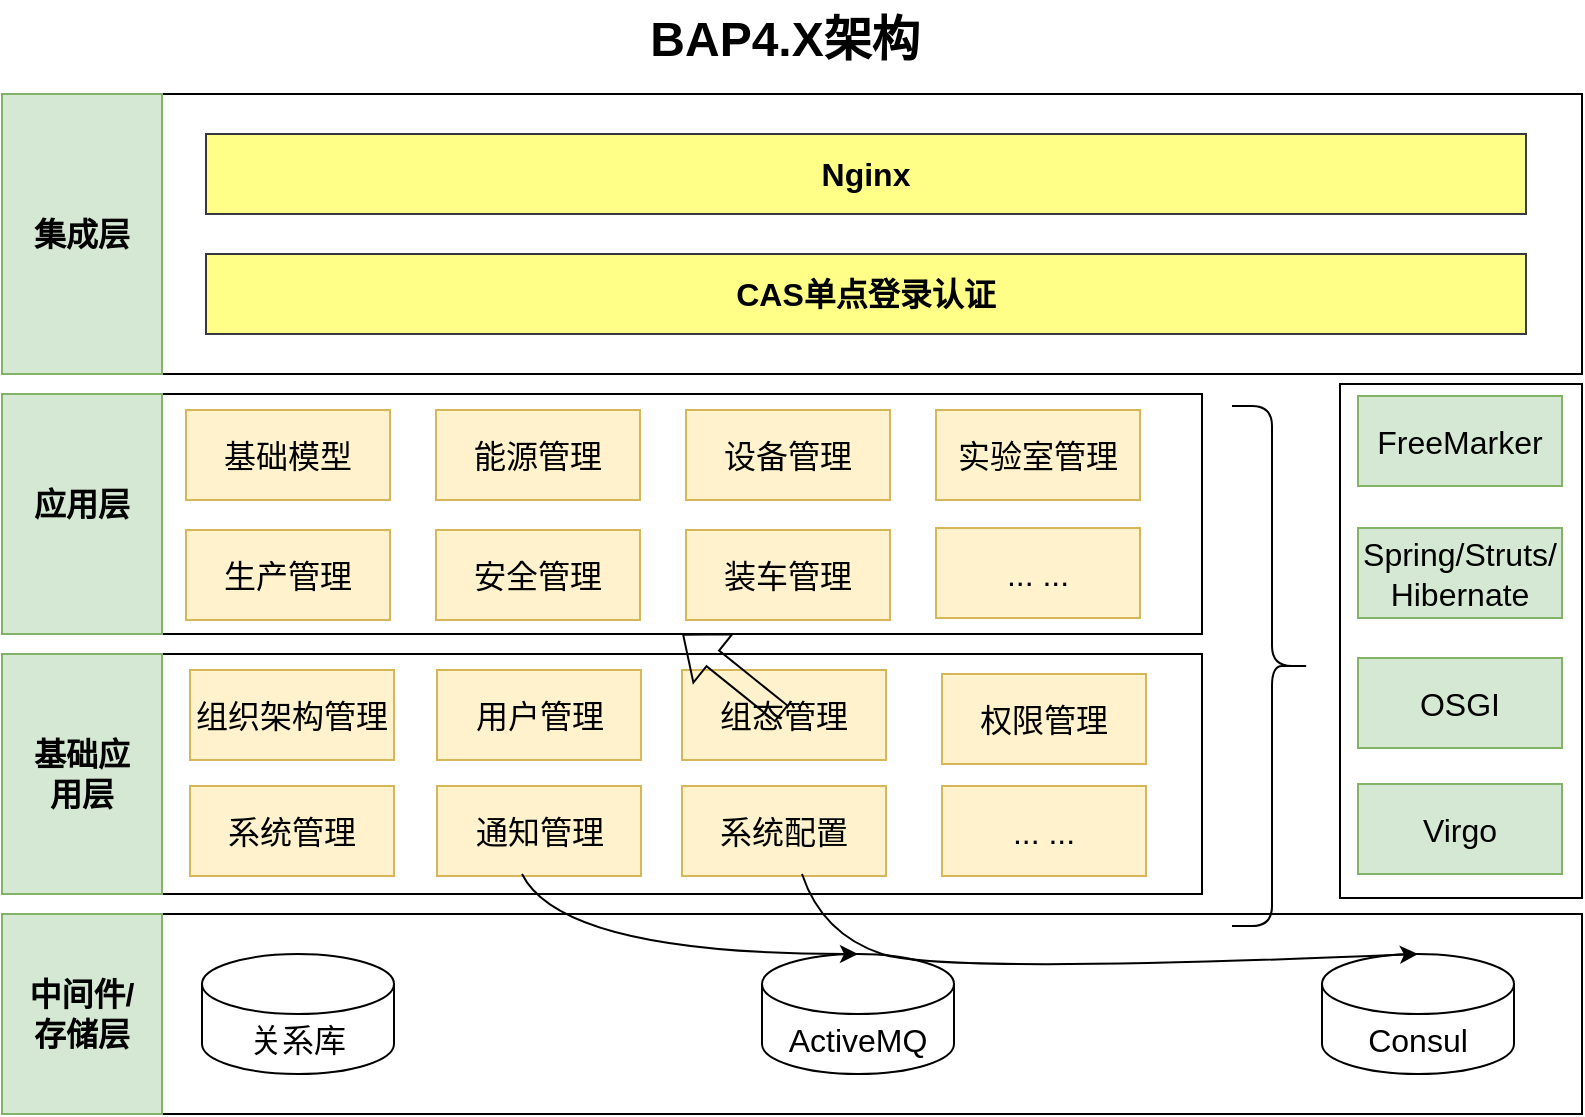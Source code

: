 <mxfile version="21.3.0" type="github">
  <diagram name="第 1 页" id="wIqSUEGo72H45PjjTKhU">
    <mxGraphModel dx="1074" dy="1885" grid="1" gridSize="10" guides="1" tooltips="1" connect="1" arrows="1" fold="1" page="1" pageScale="1" pageWidth="827" pageHeight="1169" math="0" shadow="0">
      <root>
        <mxCell id="0" />
        <mxCell id="1" parent="0" />
        <mxCell id="HUMHVoEiftwtO0TrfwaT-57" value="" style="rounded=0;whiteSpace=wrap;html=1;fillColor=none;" vertex="1" parent="1">
          <mxGeometry x="789" y="175" width="121" height="257" as="geometry" />
        </mxCell>
        <mxCell id="HUMHVoEiftwtO0TrfwaT-36" value="" style="rounded=0;whiteSpace=wrap;html=1;fillColor=none;" vertex="1" parent="1">
          <mxGeometry x="120" y="180" width="600" height="120" as="geometry" />
        </mxCell>
        <mxCell id="HUMHVoEiftwtO0TrfwaT-2" value="" style="rounded=0;whiteSpace=wrap;html=1;fillColor=none;" vertex="1" parent="1">
          <mxGeometry x="120" y="440" width="790" height="100" as="geometry" />
        </mxCell>
        <mxCell id="HUMHVoEiftwtO0TrfwaT-3" value="" style="rounded=0;whiteSpace=wrap;html=1;fillColor=#d5e8d4;strokeColor=#82b366;" vertex="1" parent="1">
          <mxGeometry x="120" y="440" width="80" height="100" as="geometry" />
        </mxCell>
        <mxCell id="HUMHVoEiftwtO0TrfwaT-4" value="&lt;font style=&quot;font-size: 16px;&quot;&gt;&lt;b style=&quot;&quot;&gt;中间件/存储层&lt;/b&gt;&lt;/font&gt;" style="text;html=1;strokeColor=none;fillColor=none;align=center;verticalAlign=middle;whiteSpace=wrap;rounded=0;" vertex="1" parent="1">
          <mxGeometry x="130" y="475" width="60" height="30" as="geometry" />
        </mxCell>
        <mxCell id="HUMHVoEiftwtO0TrfwaT-5" value="&lt;span style=&quot;font-size: 16px;&quot;&gt;关系库&lt;/span&gt;" style="shape=cylinder3;whiteSpace=wrap;html=1;boundedLbl=1;backgroundOutline=1;size=15;" vertex="1" parent="1">
          <mxGeometry x="220" y="460" width="96" height="60" as="geometry" />
        </mxCell>
        <mxCell id="HUMHVoEiftwtO0TrfwaT-6" value="&lt;font style=&quot;font-size: 16px;&quot;&gt;ActiveMQ&lt;/font&gt;" style="shape=cylinder3;whiteSpace=wrap;html=1;boundedLbl=1;backgroundOutline=1;size=15;" vertex="1" parent="1">
          <mxGeometry x="500" y="460" width="96" height="60" as="geometry" />
        </mxCell>
        <mxCell id="HUMHVoEiftwtO0TrfwaT-7" value="&lt;font style=&quot;font-size: 16px;&quot;&gt;Consul&lt;/font&gt;" style="shape=cylinder3;whiteSpace=wrap;html=1;boundedLbl=1;backgroundOutline=1;size=15;" vertex="1" parent="1">
          <mxGeometry x="780" y="460" width="96" height="60" as="geometry" />
        </mxCell>
        <mxCell id="HUMHVoEiftwtO0TrfwaT-10" value="" style="text;html=1;strokeColor=none;fillColor=none;align=center;verticalAlign=middle;whiteSpace=wrap;rounded=0;" vertex="1" parent="1">
          <mxGeometry x="120" y="365" width="70" height="30" as="geometry" />
        </mxCell>
        <mxCell id="HUMHVoEiftwtO0TrfwaT-13" value="" style="rounded=0;whiteSpace=wrap;html=1;fillColor=none;" vertex="1" parent="1">
          <mxGeometry x="120" y="30" width="790" height="140" as="geometry" />
        </mxCell>
        <mxCell id="HUMHVoEiftwtO0TrfwaT-14" value="" style="rounded=0;whiteSpace=wrap;html=1;fillColor=#d5e8d4;strokeColor=#82b366;" vertex="1" parent="1">
          <mxGeometry x="120" y="30" width="80" height="140" as="geometry" />
        </mxCell>
        <mxCell id="HUMHVoEiftwtO0TrfwaT-15" value="&lt;span style=&quot;font-size: 16px;&quot;&gt;&lt;b&gt;集成层&lt;/b&gt;&lt;/span&gt;" style="text;html=1;strokeColor=none;fillColor=none;align=center;verticalAlign=middle;whiteSpace=wrap;rounded=0;" vertex="1" parent="1">
          <mxGeometry x="130" y="85" width="60" height="30" as="geometry" />
        </mxCell>
        <mxCell id="HUMHVoEiftwtO0TrfwaT-16" value="&lt;font style=&quot;font-size: 16px;&quot;&gt;&lt;b&gt;CAS单点登录认证&lt;/b&gt;&lt;/font&gt;" style="rounded=0;whiteSpace=wrap;html=1;fillColor=#ffff88;strokeColor=#36393d;" vertex="1" parent="1">
          <mxGeometry x="222" y="110" width="660" height="40" as="geometry" />
        </mxCell>
        <mxCell id="HUMHVoEiftwtO0TrfwaT-19" value="" style="rounded=0;whiteSpace=wrap;html=1;fillColor=none;" vertex="1" parent="1">
          <mxGeometry x="120" y="310" width="600" height="120" as="geometry" />
        </mxCell>
        <mxCell id="HUMHVoEiftwtO0TrfwaT-20" value="" style="rounded=0;whiteSpace=wrap;html=1;fillColor=#d5e8d4;strokeColor=#82b366;" vertex="1" parent="1">
          <mxGeometry x="120" y="310" width="80" height="120" as="geometry" />
        </mxCell>
        <mxCell id="HUMHVoEiftwtO0TrfwaT-21" value="&lt;font style=&quot;font-size: 16px;&quot;&gt;&lt;b style=&quot;&quot;&gt;基础应用层&lt;/b&gt;&lt;/font&gt;" style="text;html=1;strokeColor=none;fillColor=none;align=center;verticalAlign=middle;whiteSpace=wrap;rounded=0;" vertex="1" parent="1">
          <mxGeometry x="130" y="355" width="60" height="30" as="geometry" />
        </mxCell>
        <mxCell id="HUMHVoEiftwtO0TrfwaT-22" value="&lt;span style=&quot;font-size: 16px;&quot;&gt;基础模型&lt;/span&gt;" style="rounded=0;whiteSpace=wrap;html=1;fillColor=#fff2cc;strokeColor=#d6b656;" vertex="1" parent="1">
          <mxGeometry x="212" y="188" width="102" height="45" as="geometry" />
        </mxCell>
        <mxCell id="HUMHVoEiftwtO0TrfwaT-23" value="&lt;font style=&quot;font-size: 16px;&quot;&gt;系统管理&lt;/font&gt;" style="rounded=0;whiteSpace=wrap;html=1;fillColor=#fff2cc;strokeColor=#d6b656;" vertex="1" parent="1">
          <mxGeometry x="214" y="376" width="102" height="45" as="geometry" />
        </mxCell>
        <mxCell id="HUMHVoEiftwtO0TrfwaT-24" value="&lt;font style=&quot;font-size: 16px;&quot;&gt;用户管理&lt;/font&gt;" style="rounded=0;whiteSpace=wrap;html=1;fillColor=#fff2cc;strokeColor=#d6b656;" vertex="1" parent="1">
          <mxGeometry x="337.5" y="318" width="102" height="45" as="geometry" />
        </mxCell>
        <mxCell id="HUMHVoEiftwtO0TrfwaT-25" value="&lt;font style=&quot;font-size: 16px;&quot;&gt;组态管理&lt;/font&gt;" style="rounded=0;whiteSpace=wrap;html=1;fillColor=#fff2cc;strokeColor=#d6b656;" vertex="1" parent="1">
          <mxGeometry x="460" y="318" width="102" height="45" as="geometry" />
        </mxCell>
        <mxCell id="HUMHVoEiftwtO0TrfwaT-26" value="&lt;span style=&quot;font-size: 16px;&quot;&gt;通知管理&lt;/span&gt;" style="rounded=0;whiteSpace=wrap;html=1;fillColor=#fff2cc;strokeColor=#d6b656;" vertex="1" parent="1">
          <mxGeometry x="337.5" y="376" width="102" height="45" as="geometry" />
        </mxCell>
        <mxCell id="HUMHVoEiftwtO0TrfwaT-27" value="&lt;font style=&quot;font-size: 16px;&quot;&gt;... ...&lt;/font&gt;" style="rounded=0;whiteSpace=wrap;html=1;fillColor=#fff2cc;strokeColor=#d6b656;" vertex="1" parent="1">
          <mxGeometry x="590" y="376" width="102" height="45" as="geometry" />
        </mxCell>
        <mxCell id="HUMHVoEiftwtO0TrfwaT-29" value="&lt;font style=&quot;font-size: 16px;&quot;&gt;权限管理&lt;/font&gt;" style="rounded=0;whiteSpace=wrap;html=1;fillColor=#fff2cc;strokeColor=#d6b656;" vertex="1" parent="1">
          <mxGeometry x="590" y="320" width="102" height="45" as="geometry" />
        </mxCell>
        <mxCell id="HUMHVoEiftwtO0TrfwaT-30" value="&lt;font style=&quot;font-size: 16px;&quot;&gt;系统配置&lt;/font&gt;" style="rounded=0;whiteSpace=wrap;html=1;fillColor=#fff2cc;strokeColor=#d6b656;" vertex="1" parent="1">
          <mxGeometry x="460" y="376" width="102" height="45" as="geometry" />
        </mxCell>
        <mxCell id="HUMHVoEiftwtO0TrfwaT-33" value="" style="curved=1;endArrow=classic;html=1;rounded=0;entryX=0.5;entryY=0;entryDx=0;entryDy=0;entryPerimeter=0;" edge="1" parent="1" target="HUMHVoEiftwtO0TrfwaT-7">
          <mxGeometry width="50" height="50" relative="1" as="geometry">
            <mxPoint x="520" y="420" as="sourcePoint" />
            <mxPoint x="650" y="490" as="targetPoint" />
            <Array as="points">
              <mxPoint x="530" y="450" />
              <mxPoint x="590" y="470" />
            </Array>
          </mxGeometry>
        </mxCell>
        <mxCell id="HUMHVoEiftwtO0TrfwaT-35" value="" style="curved=1;endArrow=classic;html=1;rounded=0;entryX=0.5;entryY=0;entryDx=0;entryDy=0;entryPerimeter=0;" edge="1" parent="1" target="HUMHVoEiftwtO0TrfwaT-6">
          <mxGeometry width="50" height="50" relative="1" as="geometry">
            <mxPoint x="380" y="420" as="sourcePoint" />
            <mxPoint x="460" y="480" as="targetPoint" />
            <Array as="points">
              <mxPoint x="400" y="460" />
            </Array>
          </mxGeometry>
        </mxCell>
        <mxCell id="HUMHVoEiftwtO0TrfwaT-37" value="" style="rounded=0;whiteSpace=wrap;html=1;fillColor=#d5e8d4;strokeColor=#82b366;" vertex="1" parent="1">
          <mxGeometry x="120" y="180" width="80" height="120" as="geometry" />
        </mxCell>
        <mxCell id="HUMHVoEiftwtO0TrfwaT-38" value="&lt;font style=&quot;font-size: 16px;&quot;&gt;&lt;b style=&quot;&quot;&gt;应用层&lt;/b&gt;&lt;/font&gt;" style="text;html=1;strokeColor=none;fillColor=none;align=center;verticalAlign=middle;whiteSpace=wrap;rounded=0;" vertex="1" parent="1">
          <mxGeometry x="130" y="220" width="60" height="30" as="geometry" />
        </mxCell>
        <mxCell id="HUMHVoEiftwtO0TrfwaT-39" value="&lt;font style=&quot;font-size: 16px;&quot;&gt;组织架构管理&lt;/font&gt;" style="rounded=0;whiteSpace=wrap;html=1;fillColor=#fff2cc;strokeColor=#d6b656;" vertex="1" parent="1">
          <mxGeometry x="214" y="318" width="102" height="45" as="geometry" />
        </mxCell>
        <mxCell id="HUMHVoEiftwtO0TrfwaT-40" value="&lt;font style=&quot;font-size: 16px;&quot;&gt;生产管理&lt;/font&gt;" style="rounded=0;whiteSpace=wrap;html=1;fillColor=#fff2cc;strokeColor=#d6b656;" vertex="1" parent="1">
          <mxGeometry x="212" y="248" width="102" height="45" as="geometry" />
        </mxCell>
        <mxCell id="HUMHVoEiftwtO0TrfwaT-42" value="&lt;font style=&quot;font-size: 16px;&quot;&gt;能源管理&lt;/font&gt;" style="rounded=0;whiteSpace=wrap;html=1;fillColor=#fff2cc;strokeColor=#d6b656;" vertex="1" parent="1">
          <mxGeometry x="337" y="188" width="102" height="45" as="geometry" />
        </mxCell>
        <mxCell id="HUMHVoEiftwtO0TrfwaT-43" value="&lt;font style=&quot;font-size: 16px;&quot;&gt;安全管理&lt;/font&gt;" style="rounded=0;whiteSpace=wrap;html=1;fillColor=#fff2cc;strokeColor=#d6b656;" vertex="1" parent="1">
          <mxGeometry x="337" y="248" width="102" height="45" as="geometry" />
        </mxCell>
        <mxCell id="HUMHVoEiftwtO0TrfwaT-44" value="&lt;font style=&quot;font-size: 16px;&quot;&gt;设备管理&lt;/font&gt;" style="rounded=0;whiteSpace=wrap;html=1;fillColor=#fff2cc;strokeColor=#d6b656;" vertex="1" parent="1">
          <mxGeometry x="462" y="188" width="102" height="45" as="geometry" />
        </mxCell>
        <mxCell id="HUMHVoEiftwtO0TrfwaT-45" value="&lt;font style=&quot;font-size: 16px;&quot;&gt;装车管理&lt;/font&gt;" style="rounded=0;whiteSpace=wrap;html=1;fillColor=#fff2cc;strokeColor=#d6b656;" vertex="1" parent="1">
          <mxGeometry x="462" y="248" width="102" height="45" as="geometry" />
        </mxCell>
        <mxCell id="HUMHVoEiftwtO0TrfwaT-46" value="&lt;font style=&quot;font-size: 16px;&quot;&gt;实验室管理&lt;/font&gt;" style="rounded=0;whiteSpace=wrap;html=1;fillColor=#fff2cc;strokeColor=#d6b656;" vertex="1" parent="1">
          <mxGeometry x="587" y="188" width="102" height="45" as="geometry" />
        </mxCell>
        <mxCell id="HUMHVoEiftwtO0TrfwaT-48" value="&lt;font style=&quot;font-size: 16px;&quot;&gt;... ...&lt;/font&gt;" style="rounded=0;whiteSpace=wrap;html=1;fillColor=#fff2cc;strokeColor=#d6b656;" vertex="1" parent="1">
          <mxGeometry x="587" y="247" width="102" height="45" as="geometry" />
        </mxCell>
        <mxCell id="HUMHVoEiftwtO0TrfwaT-49" value="&lt;font style=&quot;font-size: 16px;&quot;&gt;Virgo&lt;/font&gt;" style="rounded=0;whiteSpace=wrap;html=1;fillColor=#d5e8d4;strokeColor=#82b366;" vertex="1" parent="1">
          <mxGeometry x="798" y="375" width="102" height="45" as="geometry" />
        </mxCell>
        <mxCell id="HUMHVoEiftwtO0TrfwaT-50" value="&lt;font style=&quot;font-size: 16px;&quot;&gt;OSGI&lt;/font&gt;" style="rounded=0;whiteSpace=wrap;html=1;fillColor=#d5e8d4;strokeColor=#82b366;" vertex="1" parent="1">
          <mxGeometry x="798" y="312" width="102" height="45" as="geometry" />
        </mxCell>
        <mxCell id="HUMHVoEiftwtO0TrfwaT-52" value="&lt;font style=&quot;font-size: 16px;&quot;&gt;Spring/Struts/&lt;br&gt;Hibernate&lt;/font&gt;" style="rounded=0;whiteSpace=wrap;html=1;fillColor=#d5e8d4;strokeColor=#82b366;" vertex="1" parent="1">
          <mxGeometry x="798" y="247" width="102" height="45" as="geometry" />
        </mxCell>
        <mxCell id="HUMHVoEiftwtO0TrfwaT-53" value="&lt;font style=&quot;font-size: 16px;&quot;&gt;FreeMarker&lt;/font&gt;" style="rounded=0;whiteSpace=wrap;html=1;fillColor=#d5e8d4;strokeColor=#82b366;" vertex="1" parent="1">
          <mxGeometry x="798" y="181" width="102" height="45" as="geometry" />
        </mxCell>
        <mxCell id="HUMHVoEiftwtO0TrfwaT-54" value="" style="shape=curlyBracket;whiteSpace=wrap;html=1;rounded=1;flipH=1;labelPosition=right;verticalLabelPosition=middle;align=left;verticalAlign=middle;" vertex="1" parent="1">
          <mxGeometry x="735" y="186" width="40" height="260" as="geometry" />
        </mxCell>
        <mxCell id="HUMHVoEiftwtO0TrfwaT-55" value="&lt;font style=&quot;font-size: 16px;&quot;&gt;&lt;b&gt;Nginx&lt;/b&gt;&lt;/font&gt;" style="rounded=0;whiteSpace=wrap;html=1;fillColor=#ffff88;strokeColor=#36393d;" vertex="1" parent="1">
          <mxGeometry x="222" y="50" width="660" height="40" as="geometry" />
        </mxCell>
        <mxCell id="HUMHVoEiftwtO0TrfwaT-56" value="BAP4.X架构" style="text;strokeColor=none;fillColor=none;html=1;fontSize=24;fontStyle=1;verticalAlign=middle;align=center;" vertex="1" parent="1">
          <mxGeometry x="461" y="-17" width="100" height="40" as="geometry" />
        </mxCell>
        <mxCell id="HUMHVoEiftwtO0TrfwaT-58" value="" style="shape=flexArrow;endArrow=classic;html=1;rounded=0;entryX=0.567;entryY=1;entryDx=0;entryDy=0;entryPerimeter=0;" edge="1" parent="1" target="HUMHVoEiftwtO0TrfwaT-36">
          <mxGeometry width="50" height="50" relative="1" as="geometry">
            <mxPoint x="510" y="340" as="sourcePoint" />
            <mxPoint x="560" y="290" as="targetPoint" />
          </mxGeometry>
        </mxCell>
      </root>
    </mxGraphModel>
  </diagram>
</mxfile>
